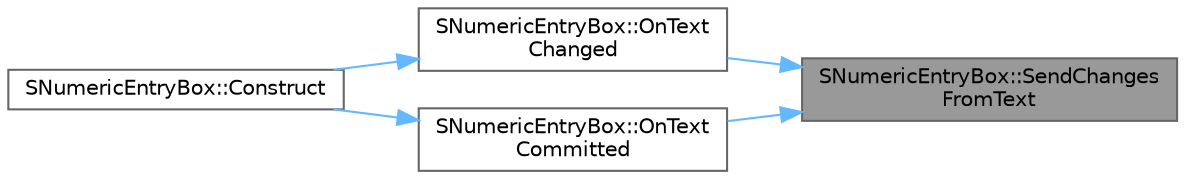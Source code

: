 digraph "SNumericEntryBox::SendChangesFromText"
{
 // INTERACTIVE_SVG=YES
 // LATEX_PDF_SIZE
  bgcolor="transparent";
  edge [fontname=Helvetica,fontsize=10,labelfontname=Helvetica,labelfontsize=10];
  node [fontname=Helvetica,fontsize=10,shape=box,height=0.2,width=0.4];
  rankdir="RL";
  Node1 [id="Node000001",label="SNumericEntryBox::SendChanges\lFromText",height=0.2,width=0.4,color="gray40", fillcolor="grey60", style="filled", fontcolor="black",tooltip="Calls the value commit or changed delegate set for this box when the value is set from a string."];
  Node1 -> Node2 [id="edge1_Node000001_Node000002",dir="back",color="steelblue1",style="solid",tooltip=" "];
  Node2 [id="Node000002",label="SNumericEntryBox::OnText\lChanged",height=0.2,width=0.4,color="grey40", fillcolor="white", style="filled",URL="$dc/db6/classSNumericEntryBox.html#a2cb6afa237def700f49691f4adbd3132",tooltip="Called when the text changes in the text box."];
  Node2 -> Node3 [id="edge2_Node000002_Node000003",dir="back",color="steelblue1",style="solid",tooltip=" "];
  Node3 [id="Node000003",label="SNumericEntryBox::Construct",height=0.2,width=0.4,color="grey40", fillcolor="white", style="filled",URL="$dc/db6/classSNumericEntryBox.html#ac1fba69ed00d8a96e9b80d71e9cb7c52",tooltip=" "];
  Node1 -> Node4 [id="edge3_Node000001_Node000004",dir="back",color="steelblue1",style="solid",tooltip=" "];
  Node4 [id="Node000004",label="SNumericEntryBox::OnText\lCommitted",height=0.2,width=0.4,color="grey40", fillcolor="white", style="filled",URL="$dc/db6/classSNumericEntryBox.html#ae5271a867b1aa20c06d5877a6c9e5813",tooltip="Called when the text is committed from the text box."];
  Node4 -> Node3 [id="edge4_Node000004_Node000003",dir="back",color="steelblue1",style="solid",tooltip=" "];
}
